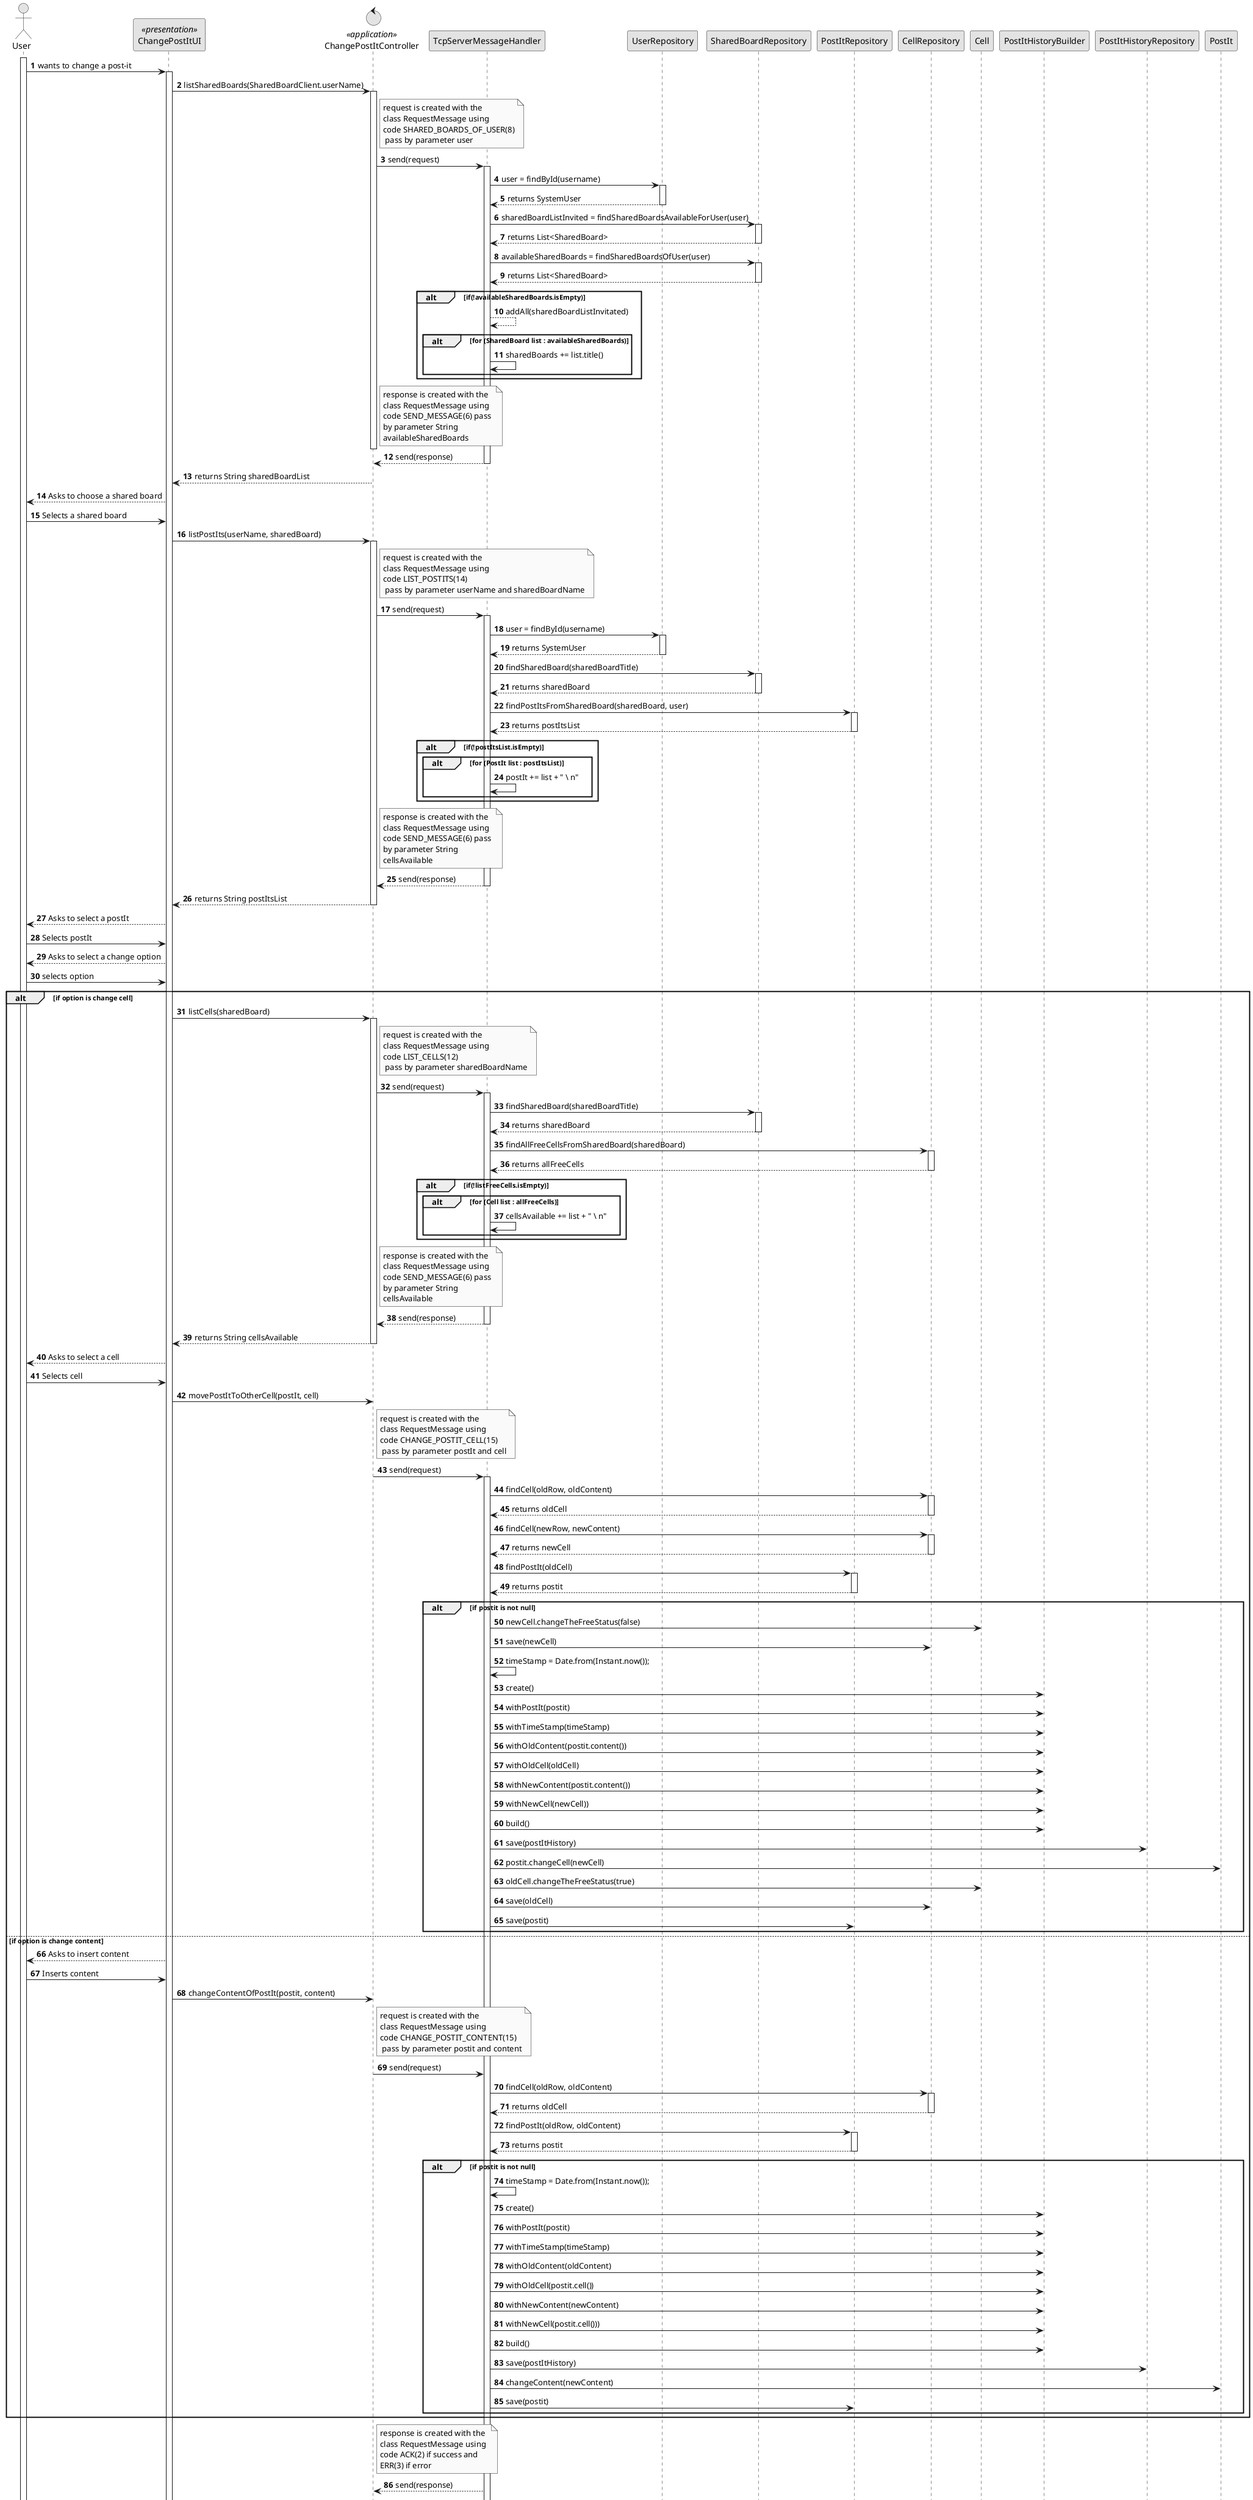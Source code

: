 @startuml
'http://plantuml.com/skinparam.html
skinparam monochrome true
skinparam packageStyle rect
skinparam defaultFontName FG Virgil
skinparam shadowing false

autonumber

actor User as Actor
participant ChangePostItUI as UI <<presentation>>
control ChangePostItController as CTRL <<application>>
participant TcpServerMessageHandler as TcpServerMessageHandler
participant UserRepository as UserRepository
participant SharedBoardRepository as SharedBoardRepository
participant PostItRepository as PostItRepository
participant CellRepository as CellRepository
participant Cell as Cell
participant PostItHistoryBuilder as PostItHistoryBuilder
participant PostItHistoryRepository as PostItHistoryRepository
participant PostIt as PostIt

activate Actor
    Actor->UI: wants to change a post-it
    activate UI
    UI->CTRL: listSharedBoards(SharedBoardClient.userName)
    activate CTRL
note right of CTRL: request is created with the \nclass RequestMessage using \ncode SHARED_BOARDS_OF_USER(8)\n pass by parameter user
         CTRL -> TcpServerMessageHandler: send(request)

         activate TcpServerMessageHandler
         TcpServerMessageHandler -> UserRepository: user = findById(username)
         activate UserRepository
             UserRepository --> TcpServerMessageHandler: returns SystemUser
         deactivate UserRepository
         TcpServerMessageHandler -> SharedBoardRepository : sharedBoardListInvited = findSharedBoardsAvailableForUser(user)
         activate SharedBoardRepository
         SharedBoardRepository-->TcpServerMessageHandler: returns List<SharedBoard>
         deactivate SharedBoardRepository
         TcpServerMessageHandler -> SharedBoardRepository: availableSharedBoards = findSharedBoardsOfUser(user)
         activate SharedBoardRepository
             SharedBoardRepository --> TcpServerMessageHandler: returns List<SharedBoard>
         deactivate SharedBoardRepository
             alt if(!availableSharedBoards.isEmpty)
              TcpServerMessageHandler-->TcpServerMessageHandler : addAll(sharedBoardListInvitated)
                 alt for (SharedBoard list : availableSharedBoards)

                 TcpServerMessageHandler -> TcpServerMessageHandler: sharedBoards += list.title()
                 end
             end
         deactivate SharedBoardRepository


         note right of CTRL: response is created with the \nclass RequestMessage using \ncode SEND_MESSAGE(6) pass \nby parameter String \navailableSharedBoards
           deactivate CTRL
         TcpServerMessageHandler --> CTRL: send(response)
         deactivate TcpServerMessageHandler
         CTRL --> UI: returns String sharedBoardList

     UI --> Actor: Asks to choose a shared board
     Actor -> UI: Selects a shared board
     UI->CTRL: listPostIts(userName, sharedBoard)
     activate CTRL

     note right of CTRL: request is created with the \nclass RequestMessage using \ncode LIST_POSTITS(14)\n pass by parameter userName and sharedBoardName
     CTRL-> TcpServerMessageHandler: send(request)
     activate TcpServerMessageHandler
      TcpServerMessageHandler -> UserRepository: user = findById(username)
      activate UserRepository
          UserRepository --> TcpServerMessageHandler: returns SystemUser
      deactivate UserRepository
     TcpServerMessageHandler-> SharedBoardRepository : findSharedBoard(sharedBoardTitle)
     activate SharedBoardRepository
     SharedBoardRepository-->TcpServerMessageHandler: returns sharedBoard
     deactivate SharedBoardRepository
     TcpServerMessageHandler->PostItRepository: findPostItsFromSharedBoard(sharedBoard, user)
     activate PostItRepository
     PostItRepository-->TcpServerMessageHandler: returns postItsList
     deactivate PostItRepository
     alt if(!postItsList.isEmpty)
                      alt for (PostIt list : postItsList)
                      TcpServerMessageHandler -> TcpServerMessageHandler: postIt += list + " \ n"
                      end
                  end
                  note right of CTRL: response is created with the \nclass RequestMessage using \ncode SEND_MESSAGE(6) pass \nby parameter String \ncellsAvailable
     TcpServerMessageHandler--> CTRL: send(response)
     deactivate TcpServerMessageHandler
CTRL-->UI: returns String postItsList
     deactivate CTRL
UI-->Actor: Asks to select a postIt
Actor->UI: Selects postIt
UI-->Actor: Asks to select a change option
Actor->UI: selects option
alt if option is change cell
 UI->CTRL: listCells(sharedBoard)
     activate CTRL

     note right of CTRL: request is created with the \nclass RequestMessage using \ncode LIST_CELLS(12)\n pass by parameter sharedBoardName
     CTRL-> TcpServerMessageHandler: send(request)

     activate TcpServerMessageHandler
     TcpServerMessageHandler-> SharedBoardRepository : findSharedBoard(sharedBoardTitle)
     activate SharedBoardRepository
     SharedBoardRepository-->TcpServerMessageHandler: returns sharedBoard
     deactivate SharedBoardRepository
     TcpServerMessageHandler->CellRepository: findAllFreeCellsFromSharedBoard(sharedBoard)
     activate CellRepository
     CellRepository-->TcpServerMessageHandler: returns allFreeCells
     deactivate CellRepository
     alt if(!listFreeCells.isEmpty)
                      alt for (Cell list : allFreeCells)
                      TcpServerMessageHandler -> TcpServerMessageHandler: cellsAvailable += list + " \ n"
                      end
                  end
                  note right of CTRL: response is created with the \nclass RequestMessage using \ncode SEND_MESSAGE(6) pass \nby parameter String \ncellsAvailable
     TcpServerMessageHandler--> CTRL: send(response)
     deactivate TcpServerMessageHandler
CTRL-->UI: returns String cellsAvailable
     deactivate CTRL
UI-->Actor: Asks to select a cell
Actor->UI: Selects cell
UI->CTRL: movePostItToOtherCell(postIt, cell)
note right of CTRL: request is created with the \nclass RequestMessage using \ncode CHANGE_POSTIT_CELL(15)\n pass by parameter postIt and cell
CTRL->TcpServerMessageHandler : send(request)
activate TcpServerMessageHandler
TcpServerMessageHandler->CellRepository: findCell(oldRow, oldContent)
activate CellRepository
CellRepository-->TcpServerMessageHandler:returns oldCell
deactivate CellRepository
TcpServerMessageHandler->CellRepository: findCell(newRow, newContent)
activate CellRepository
CellRepository-->TcpServerMessageHandler:returns newCell
deactivate CellRepository
TcpServerMessageHandler->PostItRepository: findPostIt(oldCell)
activate PostItRepository
PostItRepository-->TcpServerMessageHandler:returns postit
deactivate PostItRepository
alt if postit is not null
TcpServerMessageHandler->Cell: newCell.changeTheFreeStatus(false)
TcpServerMessageHandler -> CellRepository : save(newCell)
TcpServerMessageHandler->TcpServerMessageHandler: timeStamp = Date.from(Instant.now());
TcpServerMessageHandler->PostItHistoryBuilder : create()
TcpServerMessageHandler->PostItHistoryBuilder : withPostIt(postit)
TcpServerMessageHandler->PostItHistoryBuilder : withTimeStamp(timeStamp)
TcpServerMessageHandler->PostItHistoryBuilder : withOldContent(postit.content())
TcpServerMessageHandler->PostItHistoryBuilder : withOldCell(oldCell)
TcpServerMessageHandler->PostItHistoryBuilder : withNewContent(postit.content())
TcpServerMessageHandler->PostItHistoryBuilder : withNewCell(newCell))
TcpServerMessageHandler->PostItHistoryBuilder : build()

TcpServerMessageHandler->PostItHistoryRepository: save(postItHistory)
TcpServerMessageHandler->PostIt: postit.changeCell(newCell)
TcpServerMessageHandler->Cell: oldCell.changeTheFreeStatus(true)
TcpServerMessageHandler->CellRepository: save(oldCell)
TcpServerMessageHandler->PostItRepository: save(postit)
end
else if option is change content
UI-->Actor: Asks to insert content
Actor->UI: Inserts content
UI->CTRL: changeContentOfPostIt(postit, content)
     note right of CTRL: request is created with the \nclass RequestMessage using \ncode CHANGE_POSTIT_CONTENT(15)\n pass by parameter postit and content
     CTRL-> TcpServerMessageHandler: send(request)
     TcpServerMessageHandler->CellRepository: findCell(oldRow, oldContent)
     activate CellRepository
     CellRepository-->TcpServerMessageHandler:returns oldCell
     deactivate CellRepository
     TcpServerMessageHandler->PostItRepository: findPostIt(oldRow, oldContent)
     activate PostItRepository
     PostItRepository-->TcpServerMessageHandler:returns postit
     deactivate PostItRepository
     alt if postit is not null
     TcpServerMessageHandler->TcpServerMessageHandler: timeStamp = Date.from(Instant.now());
     TcpServerMessageHandler->PostItHistoryBuilder : create()
     TcpServerMessageHandler->PostItHistoryBuilder : withPostIt(postit)
     TcpServerMessageHandler->PostItHistoryBuilder : withTimeStamp(timeStamp)
     TcpServerMessageHandler->PostItHistoryBuilder : withOldContent(oldContent)
     TcpServerMessageHandler->PostItHistoryBuilder : withOldCell(postit.cell())
     TcpServerMessageHandler->PostItHistoryBuilder : withNewContent(newContent)
     TcpServerMessageHandler->PostItHistoryBuilder : withNewCell(postit.cell()))
     TcpServerMessageHandler->PostItHistoryBuilder : build()
     TcpServerMessageHandler->PostItHistoryRepository: save(postItHistory)
     TcpServerMessageHandler->PostIt: changeContent(newContent)
     TcpServerMessageHandler->PostItRepository: save(postit)
     end
end
  note right of CTRL: response is created with the \nclass RequestMessage using \ncode ACK(2) if success and \nERR(3) if error
TcpServerMessageHandler-->CTRL: send(response)
CTRL->UI: send(response)
UI--> Actor: informs operation success

deactivate Actor

@enduml